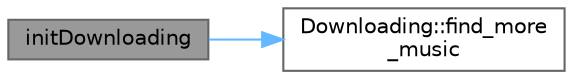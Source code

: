 digraph "initDownloading"
{
 // LATEX_PDF_SIZE
  bgcolor="transparent";
  edge [fontname=Helvetica,fontsize=10,labelfontname=Helvetica,labelfontsize=10];
  node [fontname=Helvetica,fontsize=10,shape=box,height=0.2,width=0.4];
  rankdir="LR";
  Node1 [id="Node000001",label="initDownloading",height=0.2,width=0.4,color="gray40", fillcolor="grey60", style="filled", fontcolor="black",tooltip="初始化正在下载界面"];
  Node1 -> Node2 [id="edge1_Node000001_Node000002",color="steelblue1",style="solid",tooltip=" "];
  Node2 [id="Node000002",label="Downloading::find_more\l_music",height=0.2,width=0.4,color="grey40", fillcolor="white", style="filled",URL="$class_downloading.html#aa23356daca3ed71116d6ae55df2991f4",tooltip="搜索更多音乐信号"];
}
